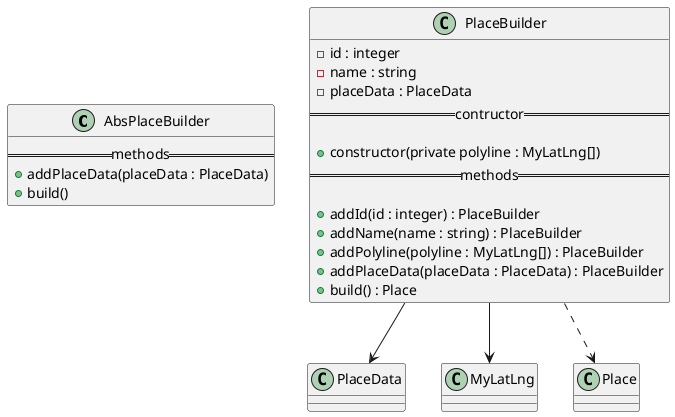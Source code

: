 @startuml PlaceBuilder Diagram
class AbsPlaceBuilder {
  ==methods==
  + addPlaceData(placeData : PlaceData)
  + build()
}
class PlaceBuilder {
  - id : integer
  - name : string
  - placeData : PlaceData
  == contructor ==

  + constructor(private polyline : MyLatLng[])
  == methods ==

  + addId(id : integer) : PlaceBuilder
  + addName(name : string) : PlaceBuilder
  + addPolyline(polyline : MyLatLng[]) : PlaceBuilder
  + addPlaceData(placeData : PlaceData) : PlaceBuilder
  + build() : Place
}

PlaceBuilder --> PlaceData
PlaceBuilder --> MyLatLng
PlaceBuilder ..> Place
@enduml
